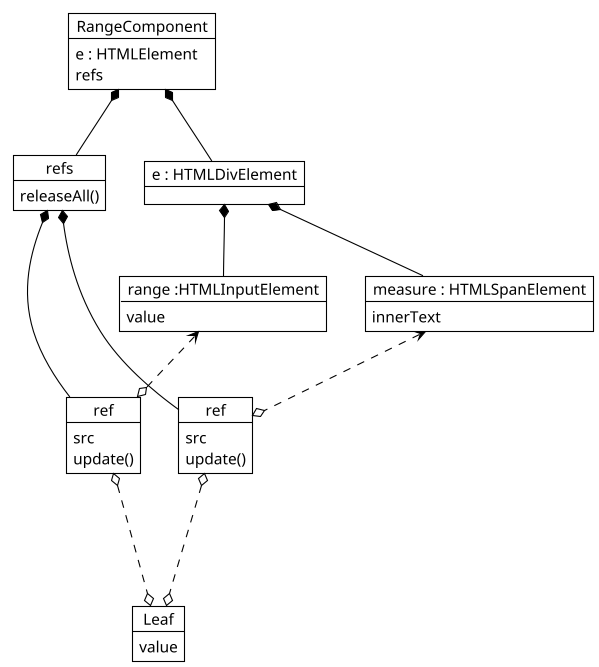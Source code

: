 @startuml

scale 1.1
!theme plain

object "RangeComponent" as compo {
	e : HTMLElement
	refs
}

object "e : HTMLDivElement" as mainElement
object refs{
	releaseAll()
}

object "range :HTMLInputElement" as input {
	value
}
object "measure : HTMLSpanElement" as measure {
	innerText
}

object "ref" as input_ref {
	src
	update()
}
object "ref" as measure_ref {
	src
	update()
}


object Leaf {
	value
}



compo *-- mainElement
compo *-- refs

mainElement *-- input
mainElement *-- measure

refs *--- input_ref
refs *--- measure_ref

input <..o input_ref
measure <..o measure_ref

input_ref o...o Leaf
measure_ref o...o Leaf

